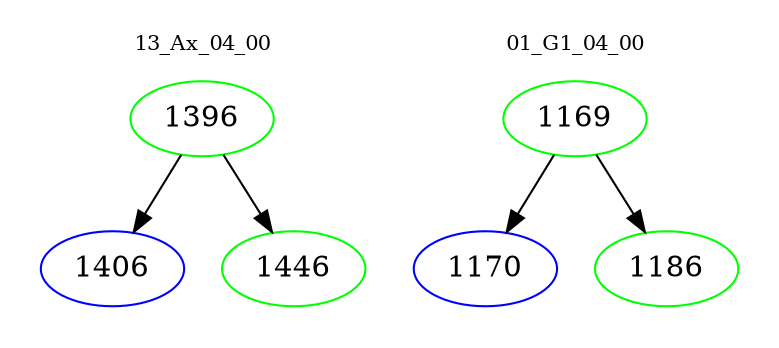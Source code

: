 digraph{
subgraph cluster_0 {
color = white
label = "13_Ax_04_00";
fontsize=10;
T0_1396 [label="1396", color="green"]
T0_1396 -> T0_1406 [color="black"]
T0_1406 [label="1406", color="blue"]
T0_1396 -> T0_1446 [color="black"]
T0_1446 [label="1446", color="green"]
}
subgraph cluster_1 {
color = white
label = "01_G1_04_00";
fontsize=10;
T1_1169 [label="1169", color="green"]
T1_1169 -> T1_1170 [color="black"]
T1_1170 [label="1170", color="blue"]
T1_1169 -> T1_1186 [color="black"]
T1_1186 [label="1186", color="green"]
}
}
